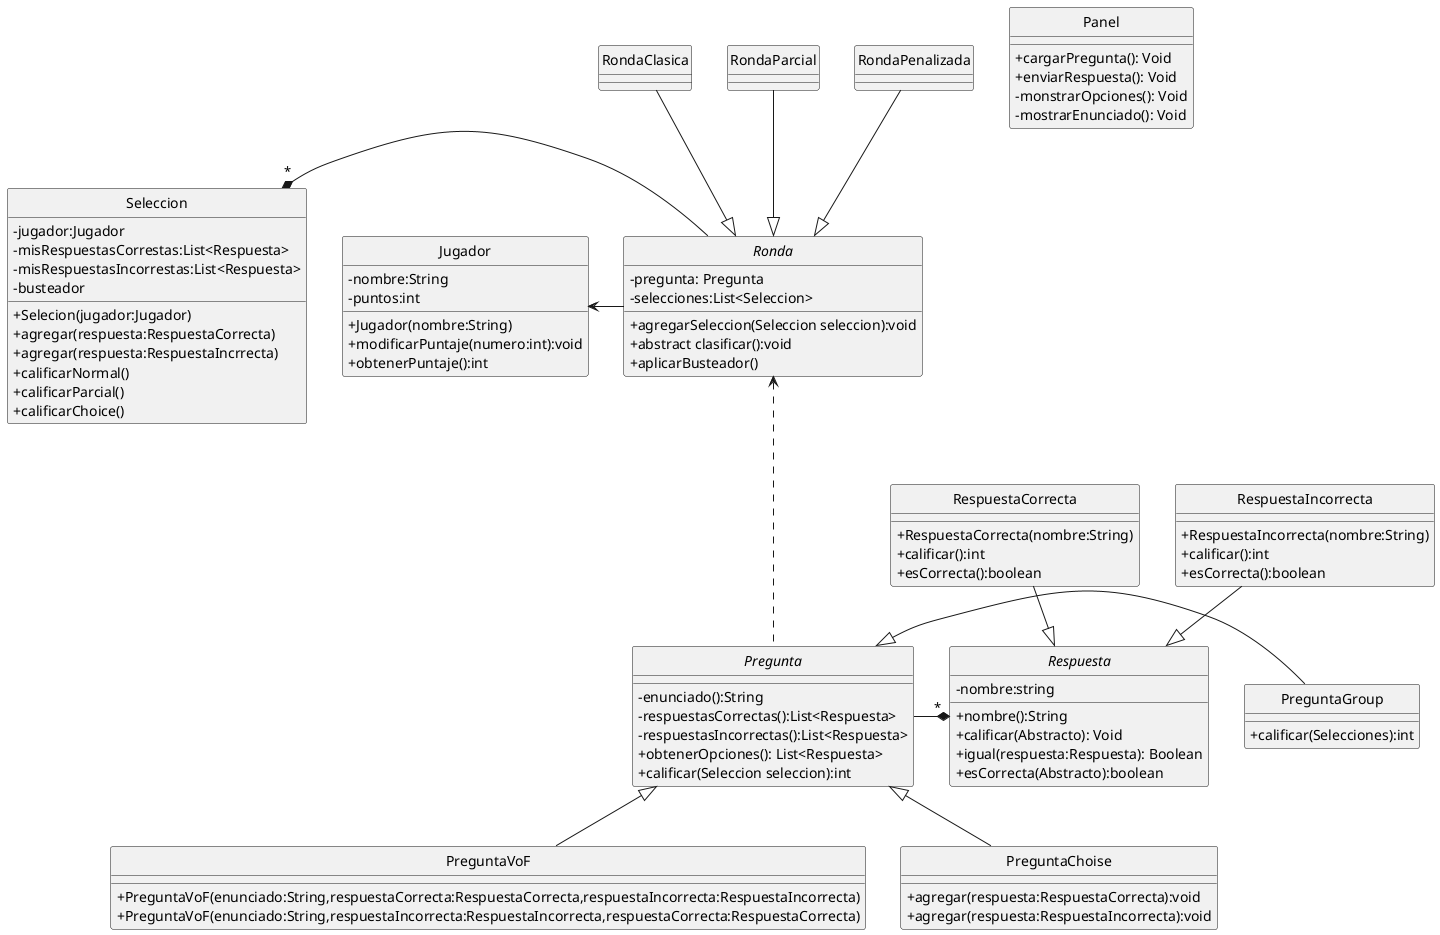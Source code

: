 @startuml
hide circle
skinparam classAttributeIconSize 0

'Clases
class Panel{
    +cargarPregunta(): Void
    +enviarRespuesta(): Void
    -monstrarOpciones(): Void
    -mostrarEnunciado(): Void
}


Abstract Pregunta{
    -enunciado():String
    -respuestasCorrectas():List<Respuesta>
    -respuestasIncorrectas():List<Respuesta>
    +obtenerOpciones(): List<Respuesta>
    +calificar(Seleccion seleccion):int
}

Abstract Respuesta{
    -nombre:string
    +nombre():String
    +calificar(Abstracto): Void
    +igual(respuesta:Respuesta): Boolean
    +esCorrecta(Abstracto):boolean
}

Class RespuestaCorrecta{
    +RespuestaCorrecta(nombre:String)
    +calificar():int
    +esCorrecta():boolean
}

Class RespuestaIncorrecta{
   +RespuestaIncorrecta(nombre:String)
    +calificar():int
    +esCorrecta():boolean
}

Class PreguntaVoF{
   +PreguntaVoF(enunciado:String,respuestaCorrecta:RespuestaCorrecta,respuestaIncorrecta:RespuestaIncorrecta)
   +PreguntaVoF(enunciado:String,respuestaIncorrecta:RespuestaIncorrecta,respuestaCorrecta:RespuestaCorrecta)
}



Class PreguntaChoise{
    +agregar(respuesta:RespuestaCorrecta):void
    +agregar(respuesta:RespuestaIncorrecta):void

}




Class PreguntaGroup{
    +calificar(Selecciones):int
}



Class Seleccion{
    -jugador:Jugador
    -misRespuestasCorrestas:List<Respuesta>
    -misRespuestasIncorrestas:List<Respuesta>
    -busteador
    +Selecion(jugador:Jugador)
    +agregar(respuesta:RespuestaCorrecta)
    +agregar(respuesta:RespuestaIncrrecta)
    +calificarNormal()
    +calificarParcial()
    +calificarChoice()
}

Class Jugador{
    -nombre:String
    -puntos:int
    +Jugador(nombre:String)
    + modificarPuntaje(numero:int):void
    +obtenerPuntaje():int
}

Abstract Ronda{
   -pregunta: Pregunta
   -selecciones:List<Seleccion>
   +agregarSeleccion(Seleccion seleccion):void
   +abstract clasificar():void
   +aplicarBusteador()
}

'Relaciones
Pregunta -right-* "*" Respuesta
RespuestaIncorrecta -down-|> Respuesta
RespuestaCorrecta -down-|> Respuesta
PreguntaVoF -up-|> Pregunta
PreguntaChoise -up-|> Pregunta
PreguntaGroup -left-|> Pregunta
Pregunta ..up.>Ronda
Ronda -left-* "*" Seleccion
RondaClasica -down-|>Ronda
RondaParcial -down-|>Ronda
RondaPenalizada -down-|>Ronda
Ronda -left-> Jugador

@enduml